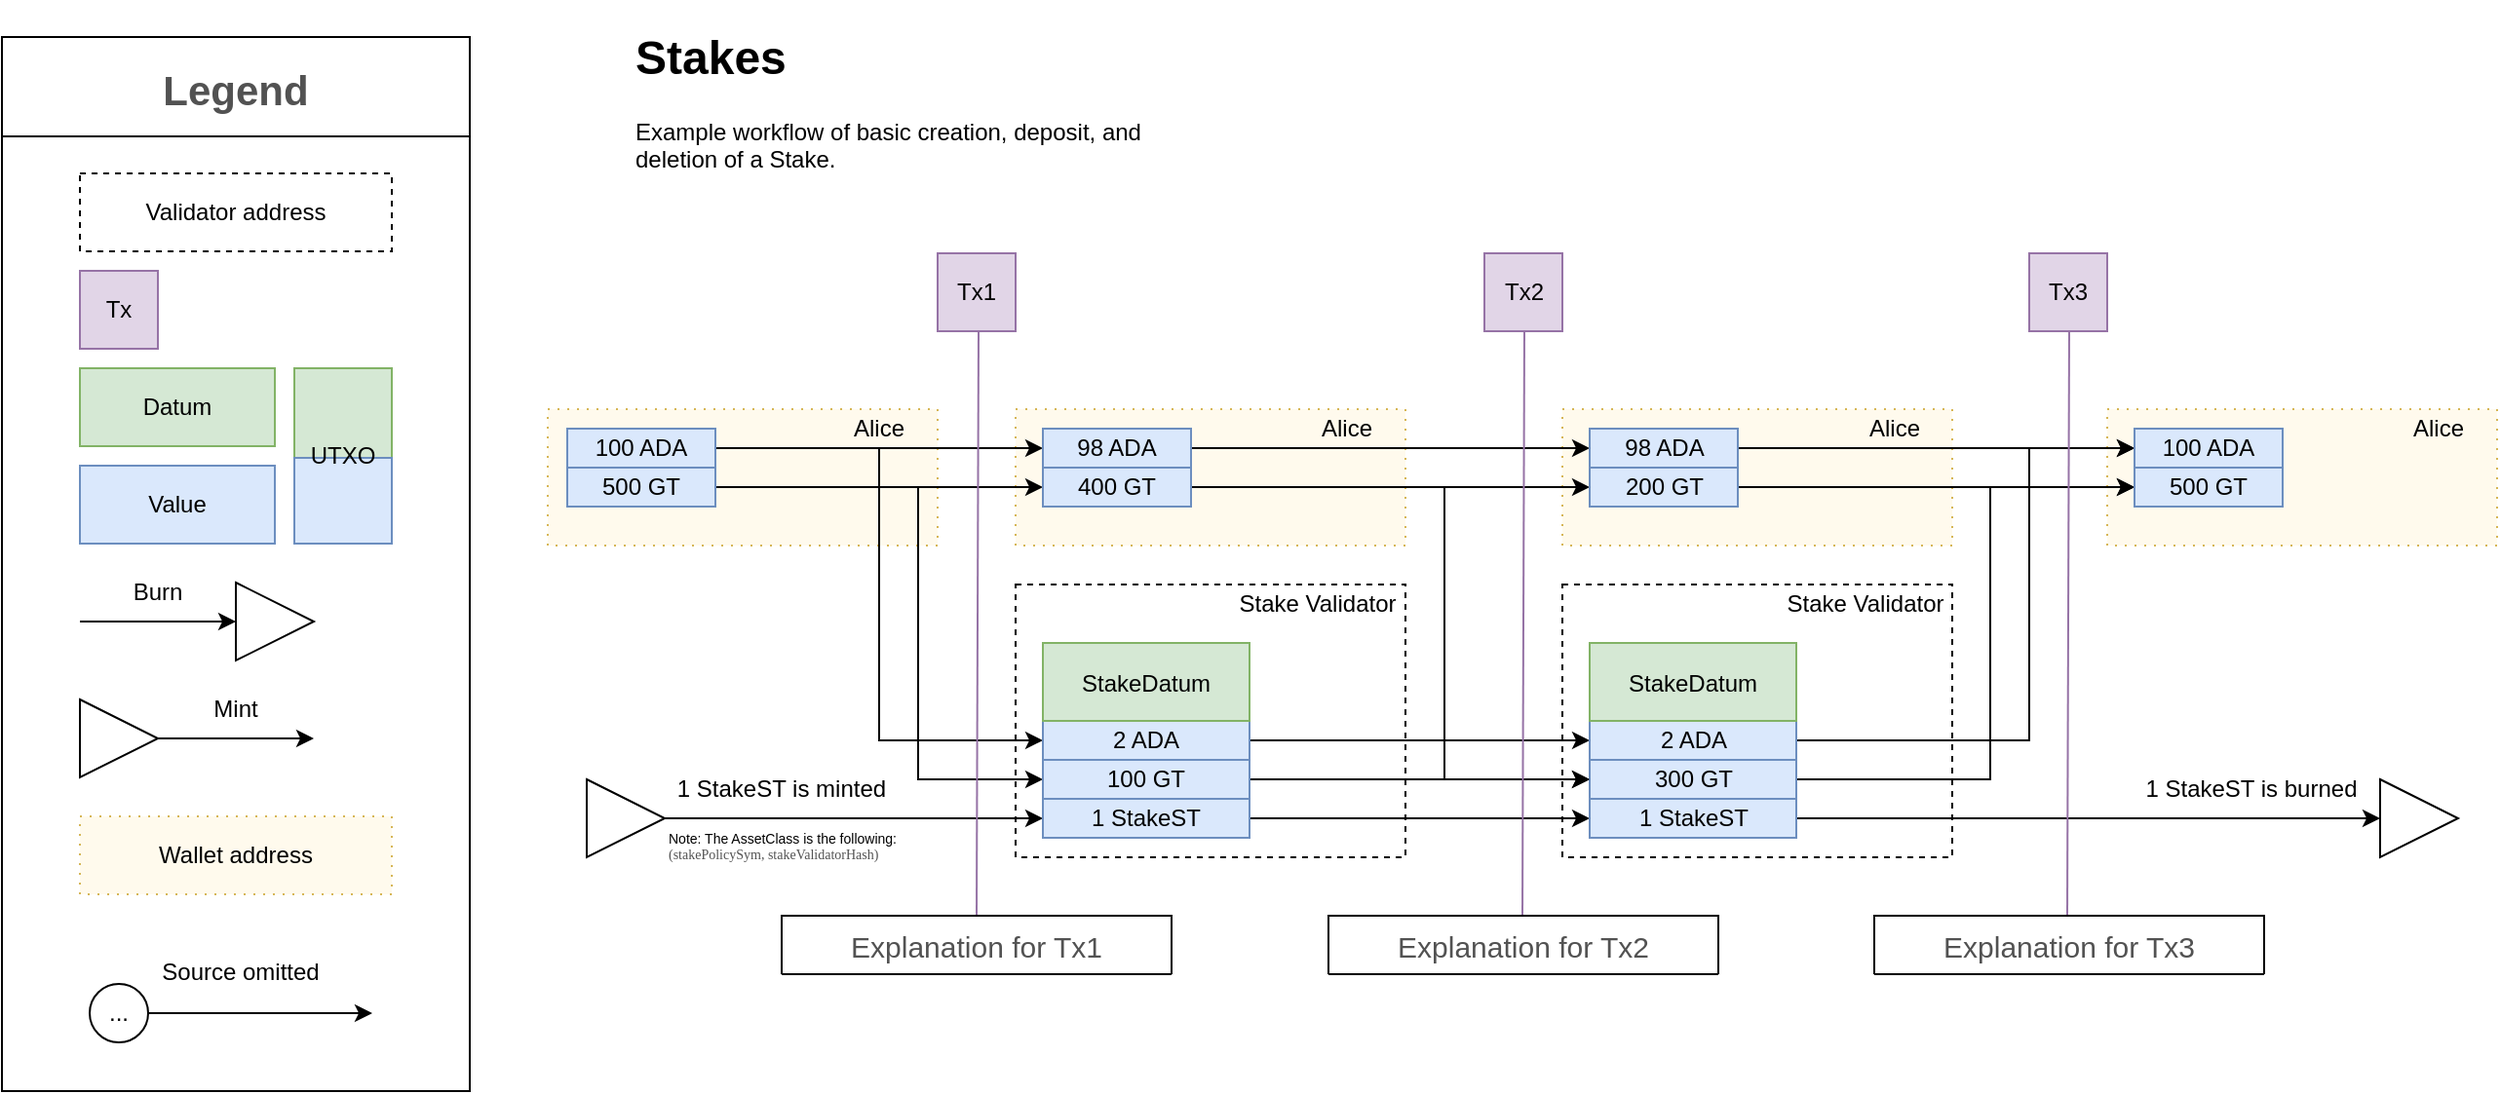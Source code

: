 <mxfile version="20.1.1" type="github">
  <diagram id="H6QaFsO8rmnWTCF_wPBy" name="Page-1">
    <mxGraphModel dx="1072" dy="582" grid="1" gridSize="10" guides="1" tooltips="1" connect="1" arrows="1" fold="1" page="1" pageScale="1" pageWidth="827" pageHeight="1169" math="0" shadow="0">
      <root>
        <mxCell id="0" />
        <mxCell id="1" parent="0" />
        <mxCell id="FrkUujYTVIfhgadddtNy-5" value="" style="rounded=0;whiteSpace=wrap;html=1;fontSize=12;fillColor=#FFFAED;dashed=1;horizontal=1;dashPattern=1 4;strokeColor=#d6b656;" vertex="1" parent="1">
          <mxGeometry x="1160" y="260" width="200" height="70" as="geometry" />
        </mxCell>
        <mxCell id="HoAdVG3oVDAy_ymMZc5b-18" value="" style="rounded=0;whiteSpace=wrap;html=1;fontSize=12;fillColor=#FFFAED;dashed=1;horizontal=1;dashPattern=1 4;strokeColor=#d6b656;" parent="1" vertex="1">
          <mxGeometry x="880.5" y="260" width="200" height="70" as="geometry" />
        </mxCell>
        <mxCell id="HoAdVG3oVDAy_ymMZc5b-1" value="" style="rounded=0;whiteSpace=wrap;html=1;fontSize=12;fillColor=none;dashed=1;horizontal=1;strokeColor=#000000;gradientColor=none;" parent="1" vertex="1">
          <mxGeometry x="600" y="350" width="200" height="140" as="geometry" />
        </mxCell>
        <mxCell id="tZ6FYn5pUXqPCZOTzb4P-66" value="" style="rounded=0;whiteSpace=wrap;html=1;fontSize=12;fillColor=#FFFAED;dashed=1;horizontal=1;dashPattern=1 4;strokeColor=#d6b656;" parent="1" vertex="1">
          <mxGeometry x="600" y="260" width="200" height="70" as="geometry" />
        </mxCell>
        <mxCell id="tZ6FYn5pUXqPCZOTzb4P-35" value="" style="rounded=0;whiteSpace=wrap;html=1;fontSize=12;fillColor=#FFFAED;dashed=1;horizontal=1;dashPattern=1 4;strokeColor=#d6b656;" parent="1" vertex="1">
          <mxGeometry x="360" y="260" width="200" height="70" as="geometry" />
        </mxCell>
        <mxCell id="tZ6FYn5pUXqPCZOTzb4P-39" value="Alice" style="text;html=1;strokeColor=none;fillColor=none;align=center;verticalAlign=middle;whiteSpace=wrap;rounded=0;fontSize=12;" parent="1" vertex="1">
          <mxGeometry x="500" y="260" width="60" height="20" as="geometry" />
        </mxCell>
        <mxCell id="tZ6FYn5pUXqPCZOTzb4P-71" style="edgeStyle=orthogonalEdgeStyle;rounded=0;orthogonalLoop=1;jettySize=auto;html=1;exitX=1;exitY=0.5;exitDx=0;exitDy=0;entryX=0;entryY=0.5;entryDx=0;entryDy=0;fontSize=12;" parent="1" source="tZ6FYn5pUXqPCZOTzb4P-42" target="tZ6FYn5pUXqPCZOTzb4P-50" edge="1">
          <mxGeometry relative="1" as="geometry" />
        </mxCell>
        <mxCell id="HoAdVG3oVDAy_ymMZc5b-5" style="edgeStyle=orthogonalEdgeStyle;rounded=0;orthogonalLoop=1;jettySize=auto;html=1;exitX=1;exitY=0.5;exitDx=0;exitDy=0;entryX=0;entryY=0.5;entryDx=0;entryDy=0;" parent="1" source="tZ6FYn5pUXqPCZOTzb4P-42" target="HoAdVG3oVDAy_ymMZc5b-4" edge="1">
          <mxGeometry relative="1" as="geometry" />
        </mxCell>
        <mxCell id="tZ6FYn5pUXqPCZOTzb4P-42" value="100 ADA" style="rounded=0;whiteSpace=wrap;html=1;fontSize=12;fillColor=#dae8fc;horizontal=1;strokeColor=#6c8ebf;" parent="1" vertex="1">
          <mxGeometry x="370" y="270" width="76" height="20" as="geometry" />
        </mxCell>
        <mxCell id="HoAdVG3oVDAy_ymMZc5b-34" style="edgeStyle=orthogonalEdgeStyle;rounded=0;orthogonalLoop=1;jettySize=auto;html=1;exitX=1;exitY=0.5;exitDx=0;exitDy=0;entryX=0;entryY=0.5;entryDx=0;entryDy=0;fontFamily=Lucida Console;fontSize=11;fontColor=#525252;" parent="1" source="tZ6FYn5pUXqPCZOTzb4P-43" target="HoAdVG3oVDAy_ymMZc5b-33" edge="1">
          <mxGeometry relative="1" as="geometry" />
        </mxCell>
        <mxCell id="HoAdVG3oVDAy_ymMZc5b-35" style="edgeStyle=orthogonalEdgeStyle;rounded=0;orthogonalLoop=1;jettySize=auto;html=1;exitX=1;exitY=0.5;exitDx=0;exitDy=0;entryX=0;entryY=0.5;entryDx=0;entryDy=0;fontFamily=Lucida Console;fontSize=11;fontColor=#525252;" parent="1" source="tZ6FYn5pUXqPCZOTzb4P-43" target="HoAdVG3oVDAy_ymMZc5b-2" edge="1">
          <mxGeometry relative="1" as="geometry">
            <Array as="points">
              <mxPoint x="550" y="300" />
              <mxPoint x="550" y="450" />
            </Array>
          </mxGeometry>
        </mxCell>
        <mxCell id="tZ6FYn5pUXqPCZOTzb4P-43" value="500 GT" style="rounded=0;whiteSpace=wrap;html=1;fontSize=12;fillColor=#dae8fc;horizontal=1;strokeColor=#6c8ebf;" parent="1" vertex="1">
          <mxGeometry x="370" y="290" width="76" height="20" as="geometry" />
        </mxCell>
        <mxCell id="tZ6FYn5pUXqPCZOTzb4P-47" value="Alice" style="text;html=1;strokeColor=none;fillColor=none;align=center;verticalAlign=middle;whiteSpace=wrap;rounded=0;fontSize=12;" parent="1" vertex="1">
          <mxGeometry x="740" y="260" width="60" height="20" as="geometry" />
        </mxCell>
        <mxCell id="tZ6FYn5pUXqPCZOTzb4P-48" value="Stake Validator" style="text;html=1;strokeColor=none;fillColor=none;align=center;verticalAlign=middle;whiteSpace=wrap;rounded=0;fontSize=12;" parent="1" vertex="1">
          <mxGeometry x="710" y="350" width="90" height="20" as="geometry" />
        </mxCell>
        <mxCell id="HoAdVG3oVDAy_ymMZc5b-21" style="edgeStyle=orthogonalEdgeStyle;rounded=0;orthogonalLoop=1;jettySize=auto;html=1;exitX=1;exitY=0.5;exitDx=0;exitDy=0;entryX=0;entryY=0.5;entryDx=0;entryDy=0;fontFamily=Lucida Console;fontSize=11;fontColor=#525252;" parent="1" source="tZ6FYn5pUXqPCZOTzb4P-50" target="HoAdVG3oVDAy_ymMZc5b-20" edge="1">
          <mxGeometry relative="1" as="geometry" />
        </mxCell>
        <mxCell id="tZ6FYn5pUXqPCZOTzb4P-50" value="98 ADA" style="rounded=0;whiteSpace=wrap;html=1;fontSize=12;fillColor=#dae8fc;horizontal=1;strokeColor=#6c8ebf;" parent="1" vertex="1">
          <mxGeometry x="614" y="270" width="76" height="20" as="geometry" />
        </mxCell>
        <mxCell id="tZ6FYn5pUXqPCZOTzb4P-60" value="&lt;h1&gt;Stakes&lt;br&gt;&lt;/h1&gt;&lt;p&gt;Example workflow of basic creation, deposit, and deletion of a Stake.&lt;br&gt;&lt;/p&gt;" style="text;html=1;strokeColor=none;fillColor=none;spacing=5;spacingTop=-20;whiteSpace=wrap;overflow=hidden;rounded=0;fontSize=12;" parent="1" vertex="1">
          <mxGeometry x="400" y="60" width="280" height="80" as="geometry" />
        </mxCell>
        <mxCell id="tZ6FYn5pUXqPCZOTzb4P-64" style="edgeStyle=orthogonalEdgeStyle;rounded=0;orthogonalLoop=1;jettySize=auto;html=1;exitX=1;exitY=0.5;exitDx=0;exitDy=0;entryX=0;entryY=0.5;entryDx=0;entryDy=0;fontSize=12;" parent="1" source="tZ6FYn5pUXqPCZOTzb4P-61" target="HoAdVG3oVDAy_ymMZc5b-3" edge="1">
          <mxGeometry relative="1" as="geometry">
            <Array as="points">
              <mxPoint x="420" y="470" />
            </Array>
            <mxPoint x="614" y="430" as="targetPoint" />
          </mxGeometry>
        </mxCell>
        <mxCell id="tZ6FYn5pUXqPCZOTzb4P-61" value="" style="triangle;whiteSpace=wrap;html=1;fontSize=12;strokeColor=default;fillColor=default;" parent="1" vertex="1">
          <mxGeometry x="380" y="450" width="40" height="40" as="geometry" />
        </mxCell>
        <mxCell id="tZ6FYn5pUXqPCZOTzb4P-65" value="1 StakeST is minted" style="text;html=1;strokeColor=none;fillColor=none;align=center;verticalAlign=middle;whiteSpace=wrap;rounded=0;fontSize=12;" parent="1" vertex="1">
          <mxGeometry x="420" y="440" width="120" height="30" as="geometry" />
        </mxCell>
        <mxCell id="HoAdVG3oVDAy_ymMZc5b-48" style="edgeStyle=orthogonalEdgeStyle;rounded=0;orthogonalLoop=1;jettySize=auto;html=1;exitX=1;exitY=0.5;exitDx=0;exitDy=0;entryX=0;entryY=0.5;entryDx=0;entryDy=0;fontFamily=Lucida Console;fontSize=11;fontColor=#525252;" parent="1" source="HoAdVG3oVDAy_ymMZc5b-2" target="HoAdVG3oVDAy_ymMZc5b-25" edge="1">
          <mxGeometry relative="1" as="geometry">
            <mxPoint x="827" y="450" as="targetPoint" />
          </mxGeometry>
        </mxCell>
        <mxCell id="HoAdVG3oVDAy_ymMZc5b-2" value="100 GT" style="rounded=0;whiteSpace=wrap;html=1;fontSize=12;fillColor=#dae8fc;horizontal=1;strokeColor=#6c8ebf;" parent="1" vertex="1">
          <mxGeometry x="614" y="440" width="106" height="20" as="geometry" />
        </mxCell>
        <mxCell id="HoAdVG3oVDAy_ymMZc5b-39" style="edgeStyle=orthogonalEdgeStyle;rounded=0;orthogonalLoop=1;jettySize=auto;html=1;exitX=1;exitY=0.5;exitDx=0;exitDy=0;entryX=0;entryY=0.5;entryDx=0;entryDy=0;fontFamily=Lucida Console;fontSize=11;fontColor=#525252;" parent="1" source="HoAdVG3oVDAy_ymMZc5b-3" target="HoAdVG3oVDAy_ymMZc5b-26" edge="1">
          <mxGeometry relative="1" as="geometry" />
        </mxCell>
        <mxCell id="HoAdVG3oVDAy_ymMZc5b-3" value="1 StakeST" style="rounded=0;whiteSpace=wrap;html=1;fontSize=12;fillColor=#dae8fc;horizontal=1;strokeColor=#6c8ebf;" parent="1" vertex="1">
          <mxGeometry x="614" y="460" width="106" height="20" as="geometry" />
        </mxCell>
        <mxCell id="HoAdVG3oVDAy_ymMZc5b-47" style="edgeStyle=orthogonalEdgeStyle;rounded=0;orthogonalLoop=1;jettySize=auto;html=1;exitX=1;exitY=0.5;exitDx=0;exitDy=0;entryX=0;entryY=0.5;entryDx=0;entryDy=0;fontFamily=Lucida Console;fontSize=11;fontColor=#525252;" parent="1" source="HoAdVG3oVDAy_ymMZc5b-4" target="HoAdVG3oVDAy_ymMZc5b-27" edge="1">
          <mxGeometry relative="1" as="geometry" />
        </mxCell>
        <mxCell id="HoAdVG3oVDAy_ymMZc5b-4" value="2 ADA" style="rounded=0;whiteSpace=wrap;html=1;fontSize=12;fillColor=#dae8fc;horizontal=1;strokeColor=#6c8ebf;" parent="1" vertex="1">
          <mxGeometry x="614" y="420" width="106" height="20" as="geometry" />
        </mxCell>
        <mxCell id="HoAdVG3oVDAy_ymMZc5b-7" value="StakeDatum (A)" style="rounded=0;whiteSpace=wrap;html=1;fontSize=12;fillColor=#d5e8d4;horizontal=1;strokeColor=#82b366;" parent="1" vertex="1">
          <mxGeometry x="614" y="380" width="106" height="40" as="geometry" />
        </mxCell>
        <mxCell id="HoAdVG3oVDAy_ymMZc5b-10" value="StakeDatum" style="swimlane;fontStyle=0;childLayout=stackLayout;horizontal=1;startSize=40;horizontalStack=0;resizeParent=1;resizeParentMax=0;resizeLast=0;collapsible=1;marginBottom=0;fillColor=#d5e8d4;strokeColor=#82b366;swimlaneFillColor=#DEF2DD;" parent="1" vertex="1" collapsed="1">
          <mxGeometry x="614" y="380" width="106" height="40" as="geometry">
            <mxRectangle x="614" y="370" width="200" height="130" as="alternateBounds" />
          </mxGeometry>
        </mxCell>
        <mxCell id="HoAdVG3oVDAy_ymMZc5b-11" value="stakedAmount = 100_000_000" style="text;strokeColor=none;fillColor=none;align=left;verticalAlign=middle;spacingLeft=4;spacingRight=4;overflow=hidden;points=[[0,0.5],[1,0.5]];portConstraint=eastwest;rotatable=0;fontFamily=Lucida Console;fontSize=11;" parent="HoAdVG3oVDAy_ymMZc5b-10" vertex="1">
          <mxGeometry y="40" width="200" height="30" as="geometry" />
        </mxCell>
        <mxCell id="HoAdVG3oVDAy_ymMZc5b-12" value="owner = pk(Alice)" style="text;strokeColor=none;fillColor=none;align=left;verticalAlign=middle;spacingLeft=4;spacingRight=4;overflow=hidden;points=[[0,0.5],[1,0.5]];portConstraint=eastwest;rotatable=0;fontFamily=Lucida Console;fontSize=11;" parent="HoAdVG3oVDAy_ymMZc5b-10" vertex="1">
          <mxGeometry y="70" width="200" height="30" as="geometry" />
        </mxCell>
        <mxCell id="HoAdVG3oVDAy_ymMZc5b-13" value="lockedBy = []" style="text;strokeColor=none;fillColor=none;align=left;verticalAlign=middle;spacingLeft=4;spacingRight=4;overflow=hidden;points=[[0,0.5],[1,0.5]];portConstraint=eastwest;rotatable=0;fontFamily=Lucida Console;fontSize=11;" parent="HoAdVG3oVDAy_ymMZc5b-10" vertex="1">
          <mxGeometry y="100" width="200" height="30" as="geometry" />
        </mxCell>
        <mxCell id="HoAdVG3oVDAy_ymMZc5b-15" value="&lt;div style=&quot;font-size: 7px;&quot;&gt;Note: The AssetClass is  the following:&lt;/div&gt;&lt;div style=&quot;font-size: 7px;&quot;&gt;&lt;font style=&quot;font-size: 7px;&quot; face=&quot;Lucida Console&quot; color=&quot;#525252&quot;&gt;(stakePolicySym, stakeValidatorHash)&lt;/font&gt;&lt;br style=&quot;font-size: 7px;&quot;&gt;&lt;/div&gt;" style="text;html=1;strokeColor=none;fillColor=none;align=left;verticalAlign=top;rounded=0;fontSize=7;labelPosition=center;verticalLabelPosition=middle;whiteSpace=wrap;" parent="1" vertex="1">
          <mxGeometry x="420" y="470" width="140" height="50" as="geometry" />
        </mxCell>
        <mxCell id="HoAdVG3oVDAy_ymMZc5b-19" value="Alice" style="text;html=1;strokeColor=none;fillColor=none;align=center;verticalAlign=middle;whiteSpace=wrap;rounded=0;fontSize=12;" parent="1" vertex="1">
          <mxGeometry x="1020.5" y="260" width="60" height="20" as="geometry" />
        </mxCell>
        <mxCell id="FrkUujYTVIfhgadddtNy-26" style="edgeStyle=orthogonalEdgeStyle;rounded=0;orthogonalLoop=1;jettySize=auto;html=1;exitX=1;exitY=0.5;exitDx=0;exitDy=0;entryX=0;entryY=0.5;entryDx=0;entryDy=0;fontFamily=Lucida Console;fontSize=11;fontColor=#525252;" edge="1" parent="1" source="HoAdVG3oVDAy_ymMZc5b-20" target="FrkUujYTVIfhgadddtNy-7">
          <mxGeometry relative="1" as="geometry" />
        </mxCell>
        <mxCell id="HoAdVG3oVDAy_ymMZc5b-20" value="98 ADA" style="rounded=0;whiteSpace=wrap;html=1;fontSize=12;fillColor=#dae8fc;horizontal=1;strokeColor=#6c8ebf;" parent="1" vertex="1">
          <mxGeometry x="894.5" y="270" width="76" height="20" as="geometry" />
        </mxCell>
        <mxCell id="HoAdVG3oVDAy_ymMZc5b-23" value="" style="rounded=0;whiteSpace=wrap;html=1;fontSize=12;fillColor=none;dashed=1;horizontal=1;strokeColor=#000000;gradientColor=none;" parent="1" vertex="1">
          <mxGeometry x="880.5" y="350" width="200" height="140" as="geometry" />
        </mxCell>
        <mxCell id="HoAdVG3oVDAy_ymMZc5b-24" value="Stake Validator" style="text;html=1;strokeColor=none;fillColor=none;align=center;verticalAlign=middle;whiteSpace=wrap;rounded=0;fontSize=12;" parent="1" vertex="1">
          <mxGeometry x="990.5" y="350" width="90" height="20" as="geometry" />
        </mxCell>
        <mxCell id="FrkUujYTVIfhgadddtNy-28" style="edgeStyle=orthogonalEdgeStyle;rounded=0;orthogonalLoop=1;jettySize=auto;html=1;exitX=1;exitY=0.5;exitDx=0;exitDy=0;entryX=0;entryY=0.5;entryDx=0;entryDy=0;fontFamily=Lucida Console;fontSize=11;fontColor=#525252;" edge="1" parent="1" source="HoAdVG3oVDAy_ymMZc5b-25" target="FrkUujYTVIfhgadddtNy-18">
          <mxGeometry relative="1" as="geometry">
            <Array as="points">
              <mxPoint x="1100" y="450" />
              <mxPoint x="1100" y="300" />
            </Array>
          </mxGeometry>
        </mxCell>
        <mxCell id="HoAdVG3oVDAy_ymMZc5b-25" value="300 GT" style="rounded=0;whiteSpace=wrap;html=1;fontSize=12;fillColor=#dae8fc;horizontal=1;strokeColor=#6c8ebf;" parent="1" vertex="1">
          <mxGeometry x="894.5" y="440" width="106" height="20" as="geometry" />
        </mxCell>
        <mxCell id="FrkUujYTVIfhgadddtNy-32" style="edgeStyle=orthogonalEdgeStyle;rounded=0;orthogonalLoop=1;jettySize=auto;html=1;exitX=1;exitY=0.5;exitDx=0;exitDy=0;entryX=0;entryY=0.5;entryDx=0;entryDy=0;fontFamily=Lucida Console;fontSize=11;fontColor=#525252;" edge="1" parent="1" source="HoAdVG3oVDAy_ymMZc5b-26" target="FrkUujYTVIfhgadddtNy-30">
          <mxGeometry relative="1" as="geometry" />
        </mxCell>
        <mxCell id="HoAdVG3oVDAy_ymMZc5b-26" value="1 StakeST" style="rounded=0;whiteSpace=wrap;html=1;fontSize=12;fillColor=#dae8fc;horizontal=1;strokeColor=#6c8ebf;" parent="1" vertex="1">
          <mxGeometry x="894.5" y="460" width="106" height="20" as="geometry" />
        </mxCell>
        <mxCell id="FrkUujYTVIfhgadddtNy-27" style="edgeStyle=orthogonalEdgeStyle;rounded=0;orthogonalLoop=1;jettySize=auto;html=1;exitX=1;exitY=0.5;exitDx=0;exitDy=0;entryX=0;entryY=0.5;entryDx=0;entryDy=0;fontFamily=Lucida Console;fontSize=11;fontColor=#525252;" edge="1" parent="1" source="HoAdVG3oVDAy_ymMZc5b-27" target="FrkUujYTVIfhgadddtNy-7">
          <mxGeometry relative="1" as="geometry">
            <Array as="points">
              <mxPoint x="1120" y="430" />
              <mxPoint x="1120" y="280" />
            </Array>
          </mxGeometry>
        </mxCell>
        <mxCell id="HoAdVG3oVDAy_ymMZc5b-27" value="2 ADA" style="rounded=0;whiteSpace=wrap;html=1;fontSize=12;fillColor=#dae8fc;horizontal=1;strokeColor=#6c8ebf;" parent="1" vertex="1">
          <mxGeometry x="894.5" y="420" width="106" height="20" as="geometry" />
        </mxCell>
        <mxCell id="HoAdVG3oVDAy_ymMZc5b-28" value="StakeDatum (A)" style="rounded=0;whiteSpace=wrap;html=1;fontSize=12;fillColor=#d5e8d4;horizontal=1;strokeColor=#82b366;" parent="1" vertex="1">
          <mxGeometry x="894.5" y="380" width="106" height="40" as="geometry" />
        </mxCell>
        <mxCell id="HoAdVG3oVDAy_ymMZc5b-29" value="StakeDatum" style="swimlane;fontStyle=0;childLayout=stackLayout;horizontal=1;startSize=40;horizontalStack=0;resizeParent=1;resizeParentMax=0;resizeLast=0;collapsible=1;marginBottom=0;fillColor=#d5e8d4;strokeColor=#82b366;swimlaneFillColor=#DEF2DD;" parent="1" vertex="1" collapsed="1">
          <mxGeometry x="894.5" y="380" width="106" height="40" as="geometry">
            <mxRectangle x="894.5" y="380" width="200" height="130" as="alternateBounds" />
          </mxGeometry>
        </mxCell>
        <mxCell id="HoAdVG3oVDAy_ymMZc5b-30" value="stakedAmount = 300_000_000" style="text;strokeColor=none;fillColor=none;align=left;verticalAlign=middle;spacingLeft=4;spacingRight=4;overflow=hidden;points=[[0,0.5],[1,0.5]];portConstraint=eastwest;rotatable=0;fontFamily=Lucida Console;fontSize=11;" parent="HoAdVG3oVDAy_ymMZc5b-29" vertex="1">
          <mxGeometry y="40" width="200" height="30" as="geometry" />
        </mxCell>
        <mxCell id="HoAdVG3oVDAy_ymMZc5b-31" value="owner = pk(Alice)" style="text;strokeColor=none;fillColor=none;align=left;verticalAlign=middle;spacingLeft=4;spacingRight=4;overflow=hidden;points=[[0,0.5],[1,0.5]];portConstraint=eastwest;rotatable=0;fontFamily=Lucida Console;fontSize=11;" parent="HoAdVG3oVDAy_ymMZc5b-29" vertex="1">
          <mxGeometry y="70" width="200" height="30" as="geometry" />
        </mxCell>
        <mxCell id="HoAdVG3oVDAy_ymMZc5b-32" value="lockedBy = []" style="text;strokeColor=none;fillColor=none;align=left;verticalAlign=middle;spacingLeft=4;spacingRight=4;overflow=hidden;points=[[0,0.5],[1,0.5]];portConstraint=eastwest;rotatable=0;fontFamily=Lucida Console;fontSize=11;" parent="HoAdVG3oVDAy_ymMZc5b-29" vertex="1">
          <mxGeometry y="100" width="200" height="30" as="geometry" />
        </mxCell>
        <mxCell id="HoAdVG3oVDAy_ymMZc5b-38" style="edgeStyle=orthogonalEdgeStyle;rounded=0;orthogonalLoop=1;jettySize=auto;html=1;exitX=1;exitY=0.5;exitDx=0;exitDy=0;entryX=0;entryY=0.5;entryDx=0;entryDy=0;fontFamily=Lucida Console;fontSize=11;fontColor=#525252;" parent="1" source="HoAdVG3oVDAy_ymMZc5b-33" target="HoAdVG3oVDAy_ymMZc5b-37" edge="1">
          <mxGeometry relative="1" as="geometry" />
        </mxCell>
        <mxCell id="FrkUujYTVIfhgadddtNy-141" style="edgeStyle=orthogonalEdgeStyle;rounded=0;orthogonalLoop=1;jettySize=auto;html=1;exitX=1;exitY=0.5;exitDx=0;exitDy=0;fontFamily=Lucida Console;fontSize=12;fontColor=#525252;entryX=0;entryY=0.5;entryDx=0;entryDy=0;" edge="1" parent="1" source="HoAdVG3oVDAy_ymMZc5b-33" target="HoAdVG3oVDAy_ymMZc5b-25">
          <mxGeometry relative="1" as="geometry">
            <mxPoint x="840" y="450" as="targetPoint" />
            <Array as="points">
              <mxPoint x="820" y="300" />
              <mxPoint x="820" y="450" />
            </Array>
          </mxGeometry>
        </mxCell>
        <mxCell id="HoAdVG3oVDAy_ymMZc5b-33" value="400 GT" style="rounded=0;whiteSpace=wrap;html=1;fontSize=12;fillColor=#dae8fc;horizontal=1;strokeColor=#6c8ebf;" parent="1" vertex="1">
          <mxGeometry x="614" y="290" width="76" height="20" as="geometry" />
        </mxCell>
        <mxCell id="FrkUujYTVIfhgadddtNy-140" style="edgeStyle=orthogonalEdgeStyle;rounded=0;orthogonalLoop=1;jettySize=auto;html=1;exitX=1;exitY=0.5;exitDx=0;exitDy=0;entryX=0;entryY=0.5;entryDx=0;entryDy=0;fontFamily=Lucida Console;fontSize=12;fontColor=#525252;" edge="1" parent="1" source="HoAdVG3oVDAy_ymMZc5b-37" target="FrkUujYTVIfhgadddtNy-18">
          <mxGeometry relative="1" as="geometry" />
        </mxCell>
        <mxCell id="HoAdVG3oVDAy_ymMZc5b-37" value="200 GT" style="rounded=0;whiteSpace=wrap;html=1;fontSize=12;fillColor=#dae8fc;horizontal=1;strokeColor=#6c8ebf;" parent="1" vertex="1">
          <mxGeometry x="894.5" y="290" width="76" height="20" as="geometry" />
        </mxCell>
        <mxCell id="FrkUujYTVIfhgadddtNy-3" value="" style="group" vertex="1" connectable="0" parent="1">
          <mxGeometry x="840.5" y="180" width="40" height="340" as="geometry" />
        </mxCell>
        <mxCell id="HoAdVG3oVDAy_ymMZc5b-16" value="Tx2" style="rounded=0;whiteSpace=wrap;html=1;fontSize=12;fillColor=#e1d5e7;horizontal=1;strokeColor=#9673a6;" parent="FrkUujYTVIfhgadddtNy-3" vertex="1">
          <mxGeometry width="40" height="40" as="geometry" />
        </mxCell>
        <mxCell id="HoAdVG3oVDAy_ymMZc5b-17" value="" style="endArrow=none;html=1;rounded=0;fontSize=12;entryX=0.5;entryY=1;entryDx=0;entryDy=0;fillColor=#e1d5e7;strokeColor=#9673a6;" parent="FrkUujYTVIfhgadddtNy-3" edge="1">
          <mxGeometry width="50" height="50" relative="1" as="geometry">
            <mxPoint x="19.5" y="340" as="sourcePoint" />
            <mxPoint x="20.5" y="40" as="targetPoint" />
          </mxGeometry>
        </mxCell>
        <mxCell id="FrkUujYTVIfhgadddtNy-4" value="" style="group" vertex="1" connectable="0" parent="1">
          <mxGeometry x="560" y="180" width="40" height="340" as="geometry" />
        </mxCell>
        <mxCell id="tZ6FYn5pUXqPCZOTzb4P-24" value="Tx1" style="rounded=0;whiteSpace=wrap;html=1;fontSize=12;fillColor=#e1d5e7;horizontal=1;strokeColor=#9673a6;" parent="FrkUujYTVIfhgadddtNy-4" vertex="1">
          <mxGeometry width="40" height="40" as="geometry" />
        </mxCell>
        <mxCell id="tZ6FYn5pUXqPCZOTzb4P-25" value="" style="endArrow=none;html=1;rounded=0;fontSize=12;entryX=0.5;entryY=1;entryDx=0;entryDy=0;fillColor=#e1d5e7;strokeColor=#9673a6;" parent="FrkUujYTVIfhgadddtNy-4" edge="1">
          <mxGeometry width="50" height="50" relative="1" as="geometry">
            <mxPoint x="20" y="340" as="sourcePoint" />
            <mxPoint x="21.0" y="40" as="targetPoint" />
          </mxGeometry>
        </mxCell>
        <mxCell id="FrkUujYTVIfhgadddtNy-6" value="Alice" style="text;html=1;strokeColor=none;fillColor=none;align=center;verticalAlign=middle;whiteSpace=wrap;rounded=0;fontSize=12;" vertex="1" parent="1">
          <mxGeometry x="1300" y="260" width="60" height="20" as="geometry" />
        </mxCell>
        <mxCell id="FrkUujYTVIfhgadddtNy-7" value="100 ADA" style="rounded=0;whiteSpace=wrap;html=1;fontSize=12;fillColor=#dae8fc;horizontal=1;strokeColor=#6c8ebf;" vertex="1" parent="1">
          <mxGeometry x="1174" y="270" width="76" height="20" as="geometry" />
        </mxCell>
        <mxCell id="FrkUujYTVIfhgadddtNy-18" value="500 GT" style="rounded=0;whiteSpace=wrap;html=1;fontSize=12;fillColor=#dae8fc;horizontal=1;strokeColor=#6c8ebf;" vertex="1" parent="1">
          <mxGeometry x="1174" y="290" width="76" height="20" as="geometry" />
        </mxCell>
        <mxCell id="FrkUujYTVIfhgadddtNy-21" value="" style="group" vertex="1" connectable="0" parent="1">
          <mxGeometry x="1120" y="180" width="40" height="340" as="geometry" />
        </mxCell>
        <mxCell id="FrkUujYTVIfhgadddtNy-22" value="Tx3" style="rounded=0;whiteSpace=wrap;html=1;fontSize=12;fillColor=#e1d5e7;horizontal=1;strokeColor=#9673a6;" vertex="1" parent="FrkUujYTVIfhgadddtNy-21">
          <mxGeometry width="40" height="40" as="geometry" />
        </mxCell>
        <mxCell id="FrkUujYTVIfhgadddtNy-23" value="" style="endArrow=none;html=1;rounded=0;fontSize=12;entryX=0.5;entryY=1;entryDx=0;entryDy=0;fillColor=#e1d5e7;strokeColor=#9673a6;" edge="1" parent="FrkUujYTVIfhgadddtNy-21">
          <mxGeometry width="50" height="50" relative="1" as="geometry">
            <mxPoint x="19.5" y="340" as="sourcePoint" />
            <mxPoint x="20.5" y="40" as="targetPoint" />
          </mxGeometry>
        </mxCell>
        <mxCell id="FrkUujYTVIfhgadddtNy-30" value="" style="triangle;whiteSpace=wrap;html=1;fontSize=12;strokeColor=default;fillColor=default;" vertex="1" parent="1">
          <mxGeometry x="1300" y="450" width="40" height="40" as="geometry" />
        </mxCell>
        <mxCell id="FrkUujYTVIfhgadddtNy-31" value="1 StakeST is burned" style="text;html=1;strokeColor=none;fillColor=none;align=center;verticalAlign=middle;whiteSpace=wrap;rounded=0;fontSize=12;" vertex="1" parent="1">
          <mxGeometry x="1174" y="440" width="120" height="30" as="geometry" />
        </mxCell>
        <mxCell id="FrkUujYTVIfhgadddtNy-40" value="Legend" style="swimlane;fontStyle=1;childLayout=stackLayout;horizontal=1;startSize=51;horizontalStack=0;resizeParent=1;resizeParentMax=0;resizeLast=0;collapsible=1;marginBottom=0;fontFamily=Helvetica;fontSize=21;fontColor=#525252;" vertex="1" parent="1">
          <mxGeometry x="80" y="69" width="240" height="541" as="geometry">
            <mxRectangle x="80" y="69" width="240" height="50" as="alternateBounds" />
          </mxGeometry>
        </mxCell>
        <mxCell id="FrkUujYTVIfhgadddtNy-124" value="" style="group" vertex="1" connectable="0" parent="FrkUujYTVIfhgadddtNy-40">
          <mxGeometry y="51" width="240" height="490" as="geometry" />
        </mxCell>
        <mxCell id="FrkUujYTVIfhgadddtNy-106" value="" style="rounded=0;whiteSpace=wrap;html=1;fontSize=12;" vertex="1" parent="FrkUujYTVIfhgadddtNy-124">
          <mxGeometry width="240" height="490" as="geometry" />
        </mxCell>
        <mxCell id="FrkUujYTVIfhgadddtNy-107" value="Validator address" style="rounded=0;whiteSpace=wrap;html=1;fontSize=12;fillColor=none;dashed=1;horizontal=1;strokeColor=#000000;gradientColor=none;" vertex="1" parent="FrkUujYTVIfhgadddtNy-124">
          <mxGeometry x="40" y="19" width="160" height="40" as="geometry" />
        </mxCell>
        <mxCell id="FrkUujYTVIfhgadddtNy-108" value="Tx" style="rounded=0;whiteSpace=wrap;html=1;fontSize=12;fillColor=#e1d5e7;horizontal=1;strokeColor=#9673a6;" vertex="1" parent="FrkUujYTVIfhgadddtNy-124">
          <mxGeometry x="40" y="69" width="40" height="40" as="geometry" />
        </mxCell>
        <mxCell id="FrkUujYTVIfhgadddtNy-109" value="&lt;div&gt;Datum&lt;/div&gt;" style="rounded=0;whiteSpace=wrap;html=1;fontSize=12;fillColor=#d5e8d4;horizontal=1;strokeColor=#82b366;" vertex="1" parent="FrkUujYTVIfhgadddtNy-124">
          <mxGeometry x="40" y="119" width="100" height="40" as="geometry" />
        </mxCell>
        <mxCell id="FrkUujYTVIfhgadddtNy-110" value="" style="rounded=0;whiteSpace=wrap;html=1;fontSize=12;fillColor=#d5e8d4;horizontal=1;strokeColor=#82b366;" vertex="1" parent="FrkUujYTVIfhgadddtNy-124">
          <mxGeometry x="150" y="119" width="50" height="46" as="geometry" />
        </mxCell>
        <mxCell id="FrkUujYTVIfhgadddtNy-111" value="Value" style="rounded=0;whiteSpace=wrap;html=1;fontSize=12;fillColor=#dae8fc;horizontal=1;strokeColor=#6c8ebf;" vertex="1" parent="FrkUujYTVIfhgadddtNy-124">
          <mxGeometry x="40" y="169" width="100" height="40" as="geometry" />
        </mxCell>
        <mxCell id="FrkUujYTVIfhgadddtNy-112" value="" style="rounded=0;whiteSpace=wrap;html=1;fontSize=12;fillColor=#dae8fc;horizontal=1;strokeColor=#6c8ebf;" vertex="1" parent="FrkUujYTVIfhgadddtNy-124">
          <mxGeometry x="150" y="165" width="50" height="44" as="geometry" />
        </mxCell>
        <mxCell id="FrkUujYTVIfhgadddtNy-113" value="UTXO" style="text;html=1;strokeColor=none;fillColor=none;align=center;verticalAlign=middle;whiteSpace=wrap;rounded=0;fontSize=12;" vertex="1" parent="FrkUujYTVIfhgadddtNy-124">
          <mxGeometry x="155" y="149" width="40" height="30" as="geometry" />
        </mxCell>
        <mxCell id="FrkUujYTVIfhgadddtNy-114" value="" style="triangle;whiteSpace=wrap;html=1;fontSize=12;strokeColor=default;fillColor=default;" vertex="1" parent="FrkUujYTVIfhgadddtNy-124">
          <mxGeometry x="120" y="229" width="40" height="40" as="geometry" />
        </mxCell>
        <mxCell id="FrkUujYTVIfhgadddtNy-115" value="" style="endArrow=classic;html=1;rounded=0;fontSize=12;entryX=0;entryY=0.5;entryDx=0;entryDy=0;" edge="1" parent="FrkUujYTVIfhgadddtNy-124" target="FrkUujYTVIfhgadddtNy-114">
          <mxGeometry width="50" height="50" relative="1" as="geometry">
            <mxPoint x="40" y="249" as="sourcePoint" />
            <mxPoint x="90" y="269" as="targetPoint" />
          </mxGeometry>
        </mxCell>
        <mxCell id="FrkUujYTVIfhgadddtNy-116" value="Burn" style="text;html=1;strokeColor=none;fillColor=none;align=center;verticalAlign=middle;whiteSpace=wrap;rounded=0;fontSize=12;" vertex="1" parent="FrkUujYTVIfhgadddtNy-124">
          <mxGeometry x="50" y="219" width="60" height="30" as="geometry" />
        </mxCell>
        <mxCell id="FrkUujYTVIfhgadddtNy-117" value="" style="triangle;whiteSpace=wrap;html=1;fontSize=12;strokeColor=default;fillColor=default;" vertex="1" parent="FrkUujYTVIfhgadddtNy-124">
          <mxGeometry x="40" y="289" width="40" height="40" as="geometry" />
        </mxCell>
        <mxCell id="FrkUujYTVIfhgadddtNy-118" value="" style="endArrow=classic;html=1;rounded=0;fontSize=12;exitX=1;exitY=0.5;exitDx=0;exitDy=0;" edge="1" parent="FrkUujYTVIfhgadddtNy-124" source="FrkUujYTVIfhgadddtNy-117">
          <mxGeometry width="50" height="50" relative="1" as="geometry">
            <mxPoint x="120" y="349" as="sourcePoint" />
            <mxPoint x="160" y="309" as="targetPoint" />
          </mxGeometry>
        </mxCell>
        <mxCell id="FrkUujYTVIfhgadddtNy-119" value="Mint" style="text;html=1;strokeColor=none;fillColor=none;align=center;verticalAlign=middle;whiteSpace=wrap;rounded=0;fontSize=12;" vertex="1" parent="FrkUujYTVIfhgadddtNy-124">
          <mxGeometry x="90" y="279" width="60" height="30" as="geometry" />
        </mxCell>
        <mxCell id="FrkUujYTVIfhgadddtNy-120" value="Wallet address" style="rounded=0;whiteSpace=wrap;html=1;fontSize=12;fillColor=#FFFAED;dashed=1;horizontal=1;dashPattern=1 4;strokeColor=#d6b656;" vertex="1" parent="FrkUujYTVIfhgadddtNy-124">
          <mxGeometry x="40" y="349" width="160" height="40" as="geometry" />
        </mxCell>
        <mxCell id="FrkUujYTVIfhgadddtNy-121" style="edgeStyle=orthogonalEdgeStyle;rounded=0;orthogonalLoop=1;jettySize=auto;html=1;exitX=1;exitY=0.5;exitDx=0;exitDy=0;fontSize=12;" edge="1" parent="FrkUujYTVIfhgadddtNy-124" source="FrkUujYTVIfhgadddtNy-122">
          <mxGeometry relative="1" as="geometry">
            <mxPoint x="190" y="450" as="targetPoint" />
          </mxGeometry>
        </mxCell>
        <mxCell id="FrkUujYTVIfhgadddtNy-122" value="..." style="ellipse;whiteSpace=wrap;html=1;aspect=fixed;fontSize=12;strokeColor=#000000;fillColor=none;gradientColor=none;" vertex="1" parent="FrkUujYTVIfhgadddtNy-124">
          <mxGeometry x="45" y="435" width="30" height="30" as="geometry" />
        </mxCell>
        <mxCell id="FrkUujYTVIfhgadddtNy-123" value="Source omitted" style="text;html=1;strokeColor=none;fillColor=none;align=center;verticalAlign=middle;whiteSpace=wrap;rounded=0;fontSize=12;" vertex="1" parent="FrkUujYTVIfhgadddtNy-124">
          <mxGeometry x="75" y="419" width="95" height="20" as="geometry" />
        </mxCell>
        <mxCell id="FrkUujYTVIfhgadddtNy-126" value="Explanation for Tx1" style="swimlane;fontStyle=0;childLayout=stackLayout;horizontal=1;startSize=30;horizontalStack=0;resizeParent=1;resizeParentMax=0;resizeLast=0;collapsible=1;marginBottom=0;fontFamily=Helvetica;fontSize=15;fontColor=#525252;" vertex="1" collapsed="1" parent="1">
          <mxGeometry x="480" y="520" width="200" height="30" as="geometry">
            <mxRectangle x="480" y="520" width="200" height="230" as="alternateBounds" />
          </mxGeometry>
        </mxCell>
        <mxCell id="FrkUujYTVIfhgadddtNy-127" value="A StakeST is minted and sent to the Stake validator. The policy ensures the TokenName matches the script the ST is paid to.   " style="text;strokeColor=none;fillColor=none;align=left;verticalAlign=top;spacingLeft=4;spacingRight=4;overflow=hidden;points=[[0,0.5],[1,0.5]];portConstraint=eastwest;rotatable=0;fontFamily=Helvetica;fontSize=12;fontColor=#525252;whiteSpace=wrap;" vertex="1" parent="FrkUujYTVIfhgadddtNy-126">
          <mxGeometry y="30" width="200" height="70" as="geometry" />
        </mxCell>
        <mxCell id="FrkUujYTVIfhgadddtNy-128" value="The StakeDatum starts off in an empty state, with the owner field needing to be one of the present signatures." style="text;strokeColor=none;fillColor=none;align=left;verticalAlign=top;spacingLeft=4;spacingRight=4;overflow=hidden;points=[[0,0.5],[1,0.5]];portConstraint=eastwest;rotatable=0;fontFamily=Helvetica;fontSize=12;fontColor=#525252;whiteSpace=wrap;" vertex="1" parent="FrkUujYTVIfhgadddtNy-126">
          <mxGeometry y="100" width="200" height="70" as="geometry" />
        </mxCell>
        <mxCell id="FrkUujYTVIfhgadddtNy-129" value="The &quot;Stake Validator&quot; is not called, here, so all of the validation logic is strictly done by the stakePolicy." style="text;strokeColor=none;fillColor=none;align=left;verticalAlign=top;spacingLeft=4;spacingRight=4;overflow=hidden;points=[[0,0.5],[1,0.5]];portConstraint=eastwest;rotatable=0;fontFamily=Helvetica;fontSize=12;fontColor=#525252;whiteSpace=wrap;" vertex="1" parent="FrkUujYTVIfhgadddtNy-126">
          <mxGeometry y="170" width="200" height="60" as="geometry" />
        </mxCell>
        <mxCell id="FrkUujYTVIfhgadddtNy-130" value="Explanation for Tx2" style="swimlane;fontStyle=0;childLayout=stackLayout;horizontal=1;startSize=30;horizontalStack=0;resizeParent=1;resizeParentMax=0;resizeLast=0;collapsible=1;marginBottom=0;fontFamily=Helvetica;fontSize=15;fontColor=#525252;" vertex="1" collapsed="1" parent="1">
          <mxGeometry x="760.5" y="520" width="200" height="30" as="geometry">
            <mxRectangle x="760.5" y="520" width="200" height="170" as="alternateBounds" />
          </mxGeometry>
        </mxCell>
        <mxCell id="FrkUujYTVIfhgadddtNy-131" value="The stake UTXO is spent with the DepositWithdraw redeemer." style="text;strokeColor=none;fillColor=none;align=left;verticalAlign=top;spacingLeft=4;spacingRight=4;overflow=hidden;points=[[0,0.5],[1,0.5]];portConstraint=eastwest;rotatable=0;fontFamily=Helvetica;fontSize=12;fontColor=#525252;whiteSpace=wrap;" vertex="1" parent="FrkUujYTVIfhgadddtNy-130">
          <mxGeometry y="30" width="200" height="40" as="geometry" />
        </mxCell>
        <mxCell id="FrkUujYTVIfhgadddtNy-132" value="GT is spent from Alice&#39;s wallet and put in the resulting stake UTXO." style="text;strokeColor=none;fillColor=none;align=left;verticalAlign=top;spacingLeft=4;spacingRight=4;overflow=hidden;points=[[0,0.5],[1,0.5]];portConstraint=eastwest;rotatable=0;fontFamily=Helvetica;fontSize=12;fontColor=#525252;whiteSpace=wrap;" vertex="1" parent="FrkUujYTVIfhgadddtNy-130">
          <mxGeometry y="70" width="200" height="40" as="geometry" />
        </mxCell>
        <mxCell id="FrkUujYTVIfhgadddtNy-133" value="Here, the stake validator does check for various invariants, such as the stake being unlocked." style="text;strokeColor=none;fillColor=none;align=left;verticalAlign=top;spacingLeft=4;spacingRight=4;overflow=hidden;points=[[0,0.5],[1,0.5]];portConstraint=eastwest;rotatable=0;fontFamily=Helvetica;fontSize=12;fontColor=#525252;whiteSpace=wrap;" vertex="1" parent="FrkUujYTVIfhgadddtNy-130">
          <mxGeometry y="110" width="200" height="60" as="geometry" />
        </mxCell>
        <mxCell id="FrkUujYTVIfhgadddtNy-135" value="Explanation for Tx3" style="swimlane;fontStyle=0;childLayout=stackLayout;horizontal=1;startSize=30;horizontalStack=0;resizeParent=1;resizeParentMax=0;resizeLast=0;collapsible=1;marginBottom=0;fontFamily=Helvetica;fontSize=15;fontColor=#525252;" vertex="1" collapsed="1" parent="1">
          <mxGeometry x="1040.5" y="520" width="200" height="30" as="geometry">
            <mxRectangle x="1040.5" y="520" width="200" height="170" as="alternateBounds" />
          </mxGeometry>
        </mxCell>
        <mxCell id="FrkUujYTVIfhgadddtNy-136" value="The stake UTXO is spent with the Destroy redeemer." style="text;strokeColor=none;fillColor=none;align=left;verticalAlign=top;spacingLeft=4;spacingRight=4;overflow=hidden;points=[[0,0.5],[1,0.5]];portConstraint=eastwest;rotatable=0;fontFamily=Helvetica;fontSize=12;fontColor=#525252;whiteSpace=wrap;" vertex="1" parent="FrkUujYTVIfhgadddtNy-135">
          <mxGeometry y="30" width="200" height="40" as="geometry" />
        </mxCell>
        <mxCell id="FrkUujYTVIfhgadddtNy-137" value="StakeST is burned, which is always allowed." style="text;strokeColor=none;fillColor=none;align=left;verticalAlign=top;spacingLeft=4;spacingRight=4;overflow=hidden;points=[[0,0.5],[1,0.5]];portConstraint=eastwest;rotatable=0;fontFamily=Helvetica;fontSize=12;fontColor=#525252;whiteSpace=wrap;" vertex="1" parent="FrkUujYTVIfhgadddtNy-135">
          <mxGeometry y="70" width="200" height="40" as="geometry" />
        </mxCell>
        <mxCell id="FrkUujYTVIfhgadddtNy-138" value="The remaining GT and ADA outputs all belong to Alice&#39;s wallet, and are collected." style="text;strokeColor=none;fillColor=none;align=left;verticalAlign=top;spacingLeft=4;spacingRight=4;overflow=hidden;points=[[0,0.5],[1,0.5]];portConstraint=eastwest;rotatable=0;fontFamily=Helvetica;fontSize=12;fontColor=#525252;whiteSpace=wrap;" vertex="1" parent="FrkUujYTVIfhgadddtNy-135">
          <mxGeometry y="110" width="200" height="60" as="geometry" />
        </mxCell>
      </root>
    </mxGraphModel>
  </diagram>
</mxfile>
